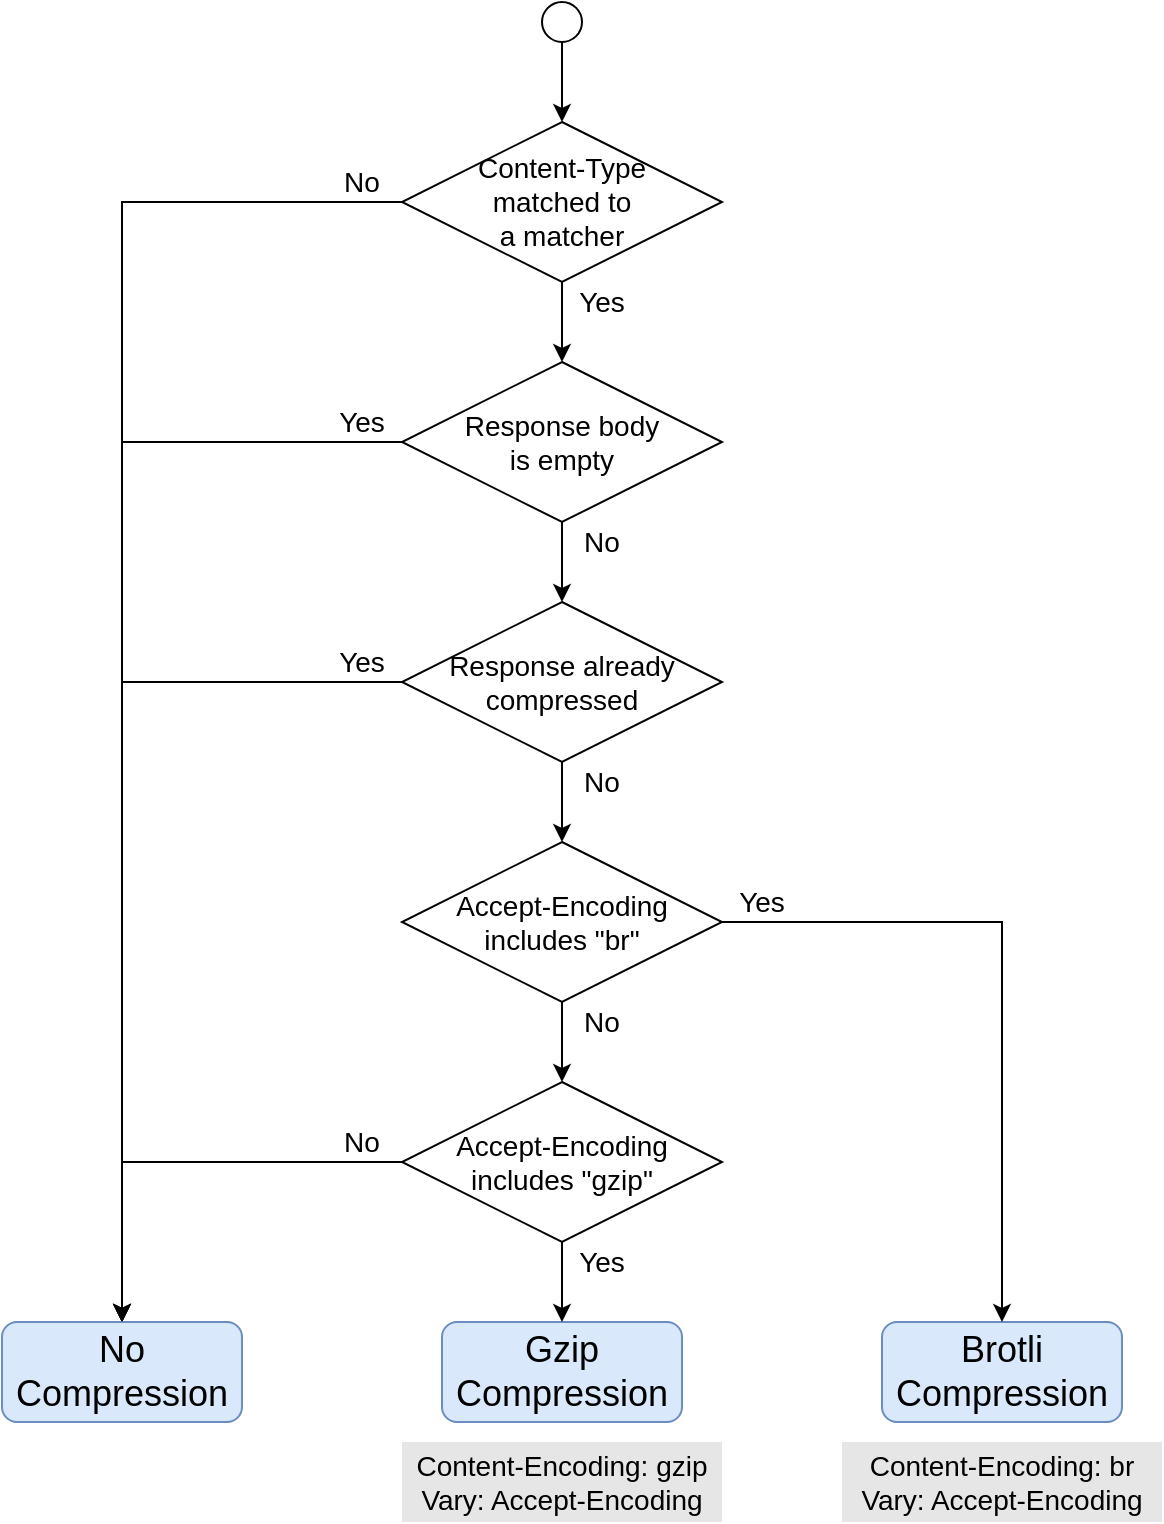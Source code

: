 <mxfile version="17.4.2" type="device"><diagram id="CGz5gvUMxi6If3MVP1VV" name="image"><mxGraphModel dx="-1296" dy="1890" grid="1" gridSize="10" guides="1" tooltips="1" connect="1" arrows="1" fold="1" page="1" pageScale="1" pageWidth="827" pageHeight="1169" math="0" shadow="0"><root><mxCell id="0"/><mxCell id="1" parent="0"/><mxCell id="gYrnNgtXnD3i1KjBcXMK-2" value="Gzip Compression" style="rounded=1;whiteSpace=wrap;html=1;fontSize=18;fillColor=#dae8fc;strokeColor=#6c8ebf;fontStyle=0" parent="1" vertex="1"><mxGeometry x="2820" y="-480" width="120" height="50" as="geometry"/></mxCell><mxCell id="XkMX_qT2eLytNmwMWdnq-4" style="rounded=0;orthogonalLoop=1;jettySize=auto;html=1;fontSize=18;exitX=0.5;exitY=1;exitDx=0;exitDy=0;entryX=0.5;entryY=0;entryDx=0;entryDy=0;" parent="1" source="VbASLA4zRPcHJjQrV2kB-3" target="VbASLA4zRPcHJjQrV2kB-2" edge="1"><mxGeometry relative="1" as="geometry"><mxPoint x="2480" y="-1255" as="sourcePoint"/><mxPoint x="2970" y="-860" as="targetPoint"/></mxGeometry></mxCell><mxCell id="VbASLA4zRPcHJjQrV2kB-10" style="edgeStyle=orthogonalEdgeStyle;rounded=0;orthogonalLoop=1;jettySize=auto;html=1;entryX=0.5;entryY=0;entryDx=0;entryDy=0;fontSize=13;" parent="1" source="VbASLA4zRPcHJjQrV2kB-1" target="gYrnNgtXnD3i1KjBcXMK-2" edge="1"><mxGeometry relative="1" as="geometry"/></mxCell><mxCell id="VbASLA4zRPcHJjQrV2kB-16" style="edgeStyle=orthogonalEdgeStyle;rounded=0;orthogonalLoop=1;jettySize=auto;html=1;fontSize=13;exitX=0;exitY=0.5;exitDx=0;exitDy=0;" parent="1" source="VbASLA4zRPcHJjQrV2kB-2" target="VbASLA4zRPcHJjQrV2kB-5" edge="1"><mxGeometry relative="1" as="geometry"/></mxCell><mxCell id="VbASLA4zRPcHJjQrV2kB-19" style="edgeStyle=orthogonalEdgeStyle;rounded=0;orthogonalLoop=1;jettySize=auto;html=1;entryX=0.5;entryY=0;entryDx=0;entryDy=0;fontSize=13;" parent="1" source="VbASLA4zRPcHJjQrV2kB-1" target="VbASLA4zRPcHJjQrV2kB-5" edge="1"><mxGeometry relative="1" as="geometry"/></mxCell><mxCell id="VbASLA4zRPcHJjQrV2kB-1" value="Accept-Encoding&lt;br style=&quot;font-size: 14px;&quot;&gt;includes &quot;gzip&quot;" style="rhombus;whiteSpace=wrap;html=1;fontSize=14;" parent="1" vertex="1"><mxGeometry x="2800" y="-600" width="160" height="80" as="geometry"/></mxCell><mxCell id="VbASLA4zRPcHJjQrV2kB-2" value="Response already compressed" style="rhombus;whiteSpace=wrap;html=1;fontSize=14;" parent="1" vertex="1"><mxGeometry x="2800" y="-840" width="160" height="80" as="geometry"/></mxCell><mxCell id="VbASLA4zRPcHJjQrV2kB-17" style="edgeStyle=orthogonalEdgeStyle;rounded=0;orthogonalLoop=1;jettySize=auto;html=1;entryX=0.5;entryY=0;entryDx=0;entryDy=0;fontSize=13;" parent="1" source="VbASLA4zRPcHJjQrV2kB-3" target="VbASLA4zRPcHJjQrV2kB-5" edge="1"><mxGeometry relative="1" as="geometry"/></mxCell><mxCell id="VbASLA4zRPcHJjQrV2kB-3" value="Response body &lt;br style=&quot;font-size: 14px;&quot;&gt;is empty" style="rhombus;whiteSpace=wrap;html=1;fontSize=14;" parent="1" vertex="1"><mxGeometry x="2800" y="-960" width="160" height="80" as="geometry"/></mxCell><mxCell id="VbASLA4zRPcHJjQrV2kB-5" value="No&lt;br&gt;Compression" style="rounded=1;whiteSpace=wrap;html=1;fontSize=18;fillColor=#dae8fc;strokeColor=#6c8ebf;fontStyle=0" parent="1" vertex="1"><mxGeometry x="2600" y="-480" width="120" height="50" as="geometry"/></mxCell><mxCell id="VbASLA4zRPcHJjQrV2kB-6" value="Brotli&lt;br&gt;Compression" style="rounded=1;whiteSpace=wrap;html=1;fontSize=18;fillColor=#dae8fc;strokeColor=#6c8ebf;fontStyle=0" parent="1" vertex="1"><mxGeometry x="3040" y="-480" width="120" height="50" as="geometry"/></mxCell><mxCell id="VbASLA4zRPcHJjQrV2kB-9" style="edgeStyle=orthogonalEdgeStyle;rounded=0;orthogonalLoop=1;jettySize=auto;html=1;fontSize=13;" parent="1" source="VbASLA4zRPcHJjQrV2kB-8" target="VbASLA4zRPcHJjQrV2kB-6" edge="1"><mxGeometry relative="1" as="geometry"/></mxCell><mxCell id="VbASLA4zRPcHJjQrV2kB-18" style="edgeStyle=orthogonalEdgeStyle;rounded=0;orthogonalLoop=1;jettySize=auto;html=1;entryX=0.5;entryY=0;entryDx=0;entryDy=0;fontSize=13;" parent="1" source="VbASLA4zRPcHJjQrV2kB-8" target="VbASLA4zRPcHJjQrV2kB-1" edge="1"><mxGeometry relative="1" as="geometry"/></mxCell><mxCell id="VbASLA4zRPcHJjQrV2kB-8" value="Accept-Encoding&lt;br style=&quot;font-size: 14px;&quot;&gt;includes &quot;br&quot;" style="rhombus;whiteSpace=wrap;html=1;fontSize=14;" parent="1" vertex="1"><mxGeometry x="2800" y="-720" width="160" height="80" as="geometry"/></mxCell><mxCell id="VbASLA4zRPcHJjQrV2kB-15" style="rounded=0;orthogonalLoop=1;jettySize=auto;html=1;fontSize=18;exitX=0.5;exitY=1;exitDx=0;exitDy=0;entryX=0.5;entryY=0;entryDx=0;entryDy=0;" parent="1" source="VbASLA4zRPcHJjQrV2kB-2" target="VbASLA4zRPcHJjQrV2kB-8" edge="1"><mxGeometry relative="1" as="geometry"><mxPoint x="2890" y="-870" as="sourcePoint"/><mxPoint x="2890" y="-830" as="targetPoint"/></mxGeometry></mxCell><mxCell id="VbASLA4zRPcHJjQrV2kB-21" style="edgeStyle=orthogonalEdgeStyle;rounded=0;orthogonalLoop=1;jettySize=auto;html=1;fontSize=13;entryX=0.5;entryY=0;entryDx=0;entryDy=0;" parent="1" source="VbASLA4zRPcHJjQrV2kB-20" target="nyf3khC_3-AUj4p62gJc-1" edge="1"><mxGeometry relative="1" as="geometry"><mxPoint x="2880" y="-1050" as="targetPoint"/></mxGeometry></mxCell><mxCell id="VbASLA4zRPcHJjQrV2kB-20" value="" style="ellipse;whiteSpace=wrap;html=1;aspect=fixed;fontSize=13;" parent="1" vertex="1"><mxGeometry x="2870" y="-1140" width="20" height="20" as="geometry"/></mxCell><mxCell id="VbASLA4zRPcHJjQrV2kB-22" value="Yes" style="text;html=1;strokeColor=none;fillColor=none;align=center;verticalAlign=middle;whiteSpace=wrap;rounded=0;fontSize=14;" parent="1" vertex="1"><mxGeometry x="2760" y="-940" width="40" height="20" as="geometry"/></mxCell><mxCell id="VbASLA4zRPcHJjQrV2kB-23" value="Yes" style="text;html=1;strokeColor=none;fillColor=none;align=center;verticalAlign=middle;whiteSpace=wrap;rounded=0;fontSize=14;" parent="1" vertex="1"><mxGeometry x="2760" y="-820" width="40" height="20" as="geometry"/></mxCell><mxCell id="VbASLA4zRPcHJjQrV2kB-24" value="No" style="text;html=1;strokeColor=none;fillColor=none;align=center;verticalAlign=middle;whiteSpace=wrap;rounded=0;fontSize=14;" parent="1" vertex="1"><mxGeometry x="2880" y="-880" width="40" height="20" as="geometry"/></mxCell><mxCell id="VbASLA4zRPcHJjQrV2kB-25" value="No" style="text;html=1;strokeColor=none;fillColor=none;align=center;verticalAlign=middle;whiteSpace=wrap;rounded=0;fontSize=14;" parent="1" vertex="1"><mxGeometry x="2880" y="-760" width="40" height="20" as="geometry"/></mxCell><mxCell id="VbASLA4zRPcHJjQrV2kB-26" value="No" style="text;html=1;strokeColor=none;fillColor=none;align=center;verticalAlign=middle;whiteSpace=wrap;rounded=0;fontSize=14;" parent="1" vertex="1"><mxGeometry x="2880" y="-640" width="40" height="20" as="geometry"/></mxCell><mxCell id="VbASLA4zRPcHJjQrV2kB-27" value="Yes" style="text;html=1;strokeColor=none;fillColor=none;align=center;verticalAlign=middle;whiteSpace=wrap;rounded=0;fontSize=14;" parent="1" vertex="1"><mxGeometry x="2960" y="-700" width="40" height="20" as="geometry"/></mxCell><mxCell id="VbASLA4zRPcHJjQrV2kB-28" value="No" style="text;html=1;strokeColor=none;fillColor=none;align=center;verticalAlign=middle;whiteSpace=wrap;rounded=0;fontSize=14;" parent="1" vertex="1"><mxGeometry x="2760" y="-580" width="40" height="20" as="geometry"/></mxCell><mxCell id="VbASLA4zRPcHJjQrV2kB-29" value="Yes" style="text;html=1;strokeColor=none;fillColor=none;align=center;verticalAlign=middle;whiteSpace=wrap;rounded=0;fontSize=14;" parent="1" vertex="1"><mxGeometry x="2880" y="-520" width="40" height="20" as="geometry"/></mxCell><mxCell id="VbASLA4zRPcHJjQrV2kB-30" value="Content-Encoding: gzip&lt;br&gt;Vary: Accept-Encoding" style="text;html=1;strokeColor=none;fillColor=#E6E6E6;align=center;verticalAlign=middle;whiteSpace=wrap;rounded=0;fontSize=14;" parent="1" vertex="1"><mxGeometry x="2800" y="-420" width="160" height="40" as="geometry"/></mxCell><mxCell id="VbASLA4zRPcHJjQrV2kB-31" value="Content-Encoding: br&lt;br&gt;Vary: Accept-Encoding" style="text;html=1;strokeColor=none;fillColor=#E6E6E6;align=center;verticalAlign=middle;whiteSpace=wrap;rounded=0;fontSize=14;" parent="1" vertex="1"><mxGeometry x="3020" y="-420" width="160" height="40" as="geometry"/></mxCell><mxCell id="nyf3khC_3-AUj4p62gJc-2" style="edgeStyle=orthogonalEdgeStyle;rounded=0;orthogonalLoop=1;jettySize=auto;html=1;entryX=0.5;entryY=0;entryDx=0;entryDy=0;" edge="1" parent="1" source="nyf3khC_3-AUj4p62gJc-1" target="VbASLA4zRPcHJjQrV2kB-3"><mxGeometry relative="1" as="geometry"/></mxCell><mxCell id="nyf3khC_3-AUj4p62gJc-4" style="edgeStyle=orthogonalEdgeStyle;rounded=0;orthogonalLoop=1;jettySize=auto;html=1;entryX=0.5;entryY=0;entryDx=0;entryDy=0;" edge="1" parent="1" source="nyf3khC_3-AUj4p62gJc-1" target="VbASLA4zRPcHJjQrV2kB-5"><mxGeometry relative="1" as="geometry"/></mxCell><mxCell id="nyf3khC_3-AUj4p62gJc-1" value="Content-Type&lt;br&gt;matched to &lt;br&gt;a matcher" style="rhombus;whiteSpace=wrap;html=1;fontSize=14;" vertex="1" parent="1"><mxGeometry x="2800" y="-1080" width="160" height="80" as="geometry"/></mxCell><mxCell id="nyf3khC_3-AUj4p62gJc-3" value="Yes" style="text;html=1;strokeColor=none;fillColor=none;align=center;verticalAlign=middle;whiteSpace=wrap;rounded=0;fontSize=14;" vertex="1" parent="1"><mxGeometry x="2880" y="-1000" width="40" height="20" as="geometry"/></mxCell><mxCell id="nyf3khC_3-AUj4p62gJc-5" value="No" style="text;html=1;strokeColor=none;fillColor=none;align=center;verticalAlign=middle;whiteSpace=wrap;rounded=0;fontSize=14;" vertex="1" parent="1"><mxGeometry x="2760" y="-1060" width="40" height="20" as="geometry"/></mxCell></root></mxGraphModel></diagram></mxfile>